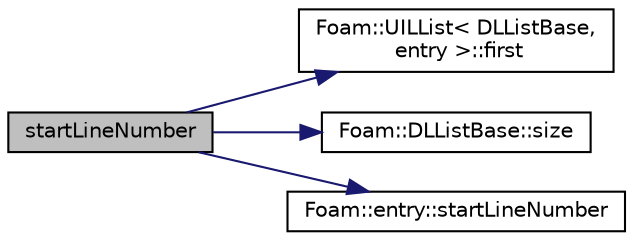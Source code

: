 digraph "startLineNumber"
{
  bgcolor="transparent";
  edge [fontname="Helvetica",fontsize="10",labelfontname="Helvetica",labelfontsize="10"];
  node [fontname="Helvetica",fontsize="10",shape=record];
  rankdir="LR";
  Node1 [label="startLineNumber",height=0.2,width=0.4,color="black", fillcolor="grey75", style="filled", fontcolor="black"];
  Node1 -> Node2 [color="midnightblue",fontsize="10",style="solid",fontname="Helvetica"];
  Node2 [label="Foam::UILList\< DLListBase,\l entry \>::first",height=0.2,width=0.4,color="black",URL="$a02728.html#a68d6e164af407a653651666f97425150",tooltip="Return the first entry. "];
  Node1 -> Node3 [color="midnightblue",fontsize="10",style="solid",fontname="Helvetica"];
  Node3 [label="Foam::DLListBase::size",height=0.2,width=0.4,color="black",URL="$a00573.html#a723361dc2020160f5492e8fe2d09fa44",tooltip="Return number of elements in list. "];
  Node1 -> Node4 [color="midnightblue",fontsize="10",style="solid",fontname="Helvetica"];
  Node4 [label="Foam::entry::startLineNumber",height=0.2,width=0.4,color="black",URL="$a00660.html#ad6c41b7d8f3d3594031990b418f9d386",tooltip="Return line number of first token in dictionary. "];
}
